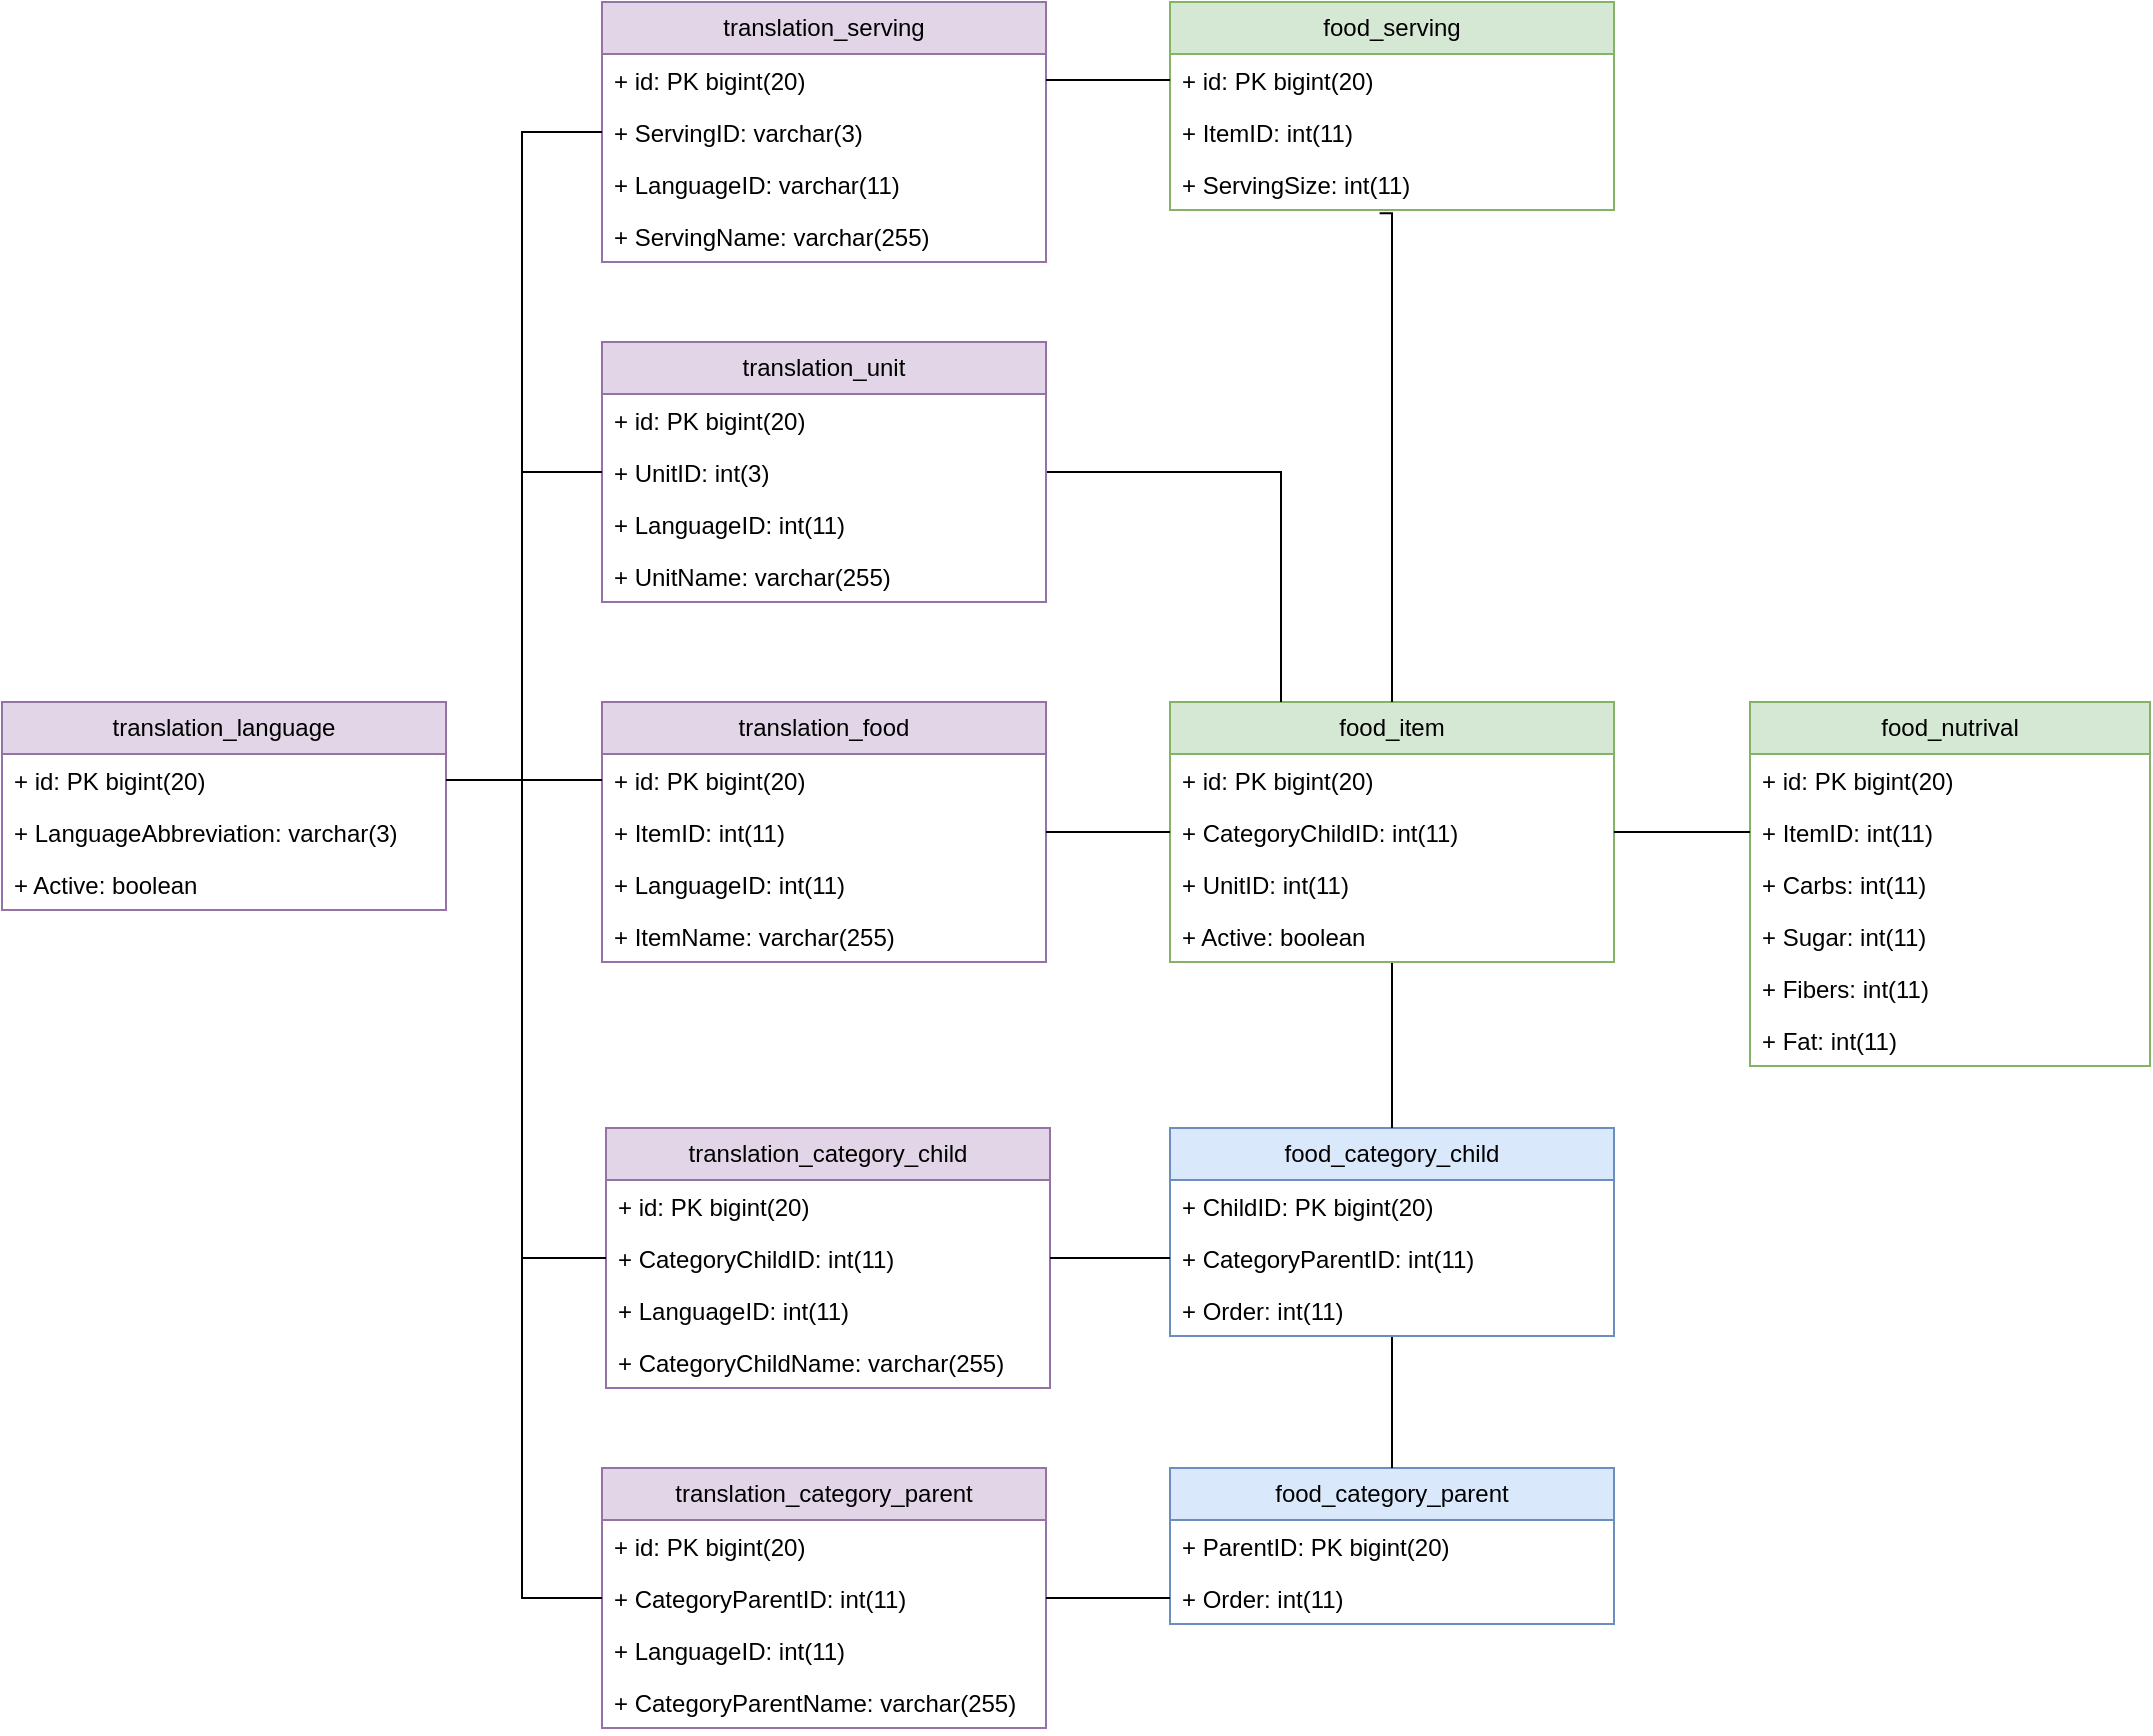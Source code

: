 <mxfile version="24.7.5">
  <diagram name="Seite-1" id="ydWubQW2dDIq5dxoWCUJ">
    <mxGraphModel dx="1114" dy="812" grid="1" gridSize="10" guides="1" tooltips="1" connect="1" arrows="1" fold="1" page="1" pageScale="1" pageWidth="1169" pageHeight="827" math="0" shadow="0">
      <root>
        <mxCell id="0" />
        <mxCell id="1" parent="0" />
        <mxCell id="YgQ5ptbPEw9sLz5xI5RD-92" value="food_category_parent" style="swimlane;fontStyle=0;childLayout=stackLayout;horizontal=1;startSize=26;fillColor=#dae8fc;horizontalStack=0;resizeParent=1;resizeParentMax=0;resizeLast=0;collapsible=1;marginBottom=0;whiteSpace=wrap;html=1;strokeColor=#6c8ebf;" parent="1" vertex="1">
          <mxGeometry x="614" y="773" width="222" height="78" as="geometry" />
        </mxCell>
        <mxCell id="YgQ5ptbPEw9sLz5xI5RD-93" value="+ ParentID: PK bigint(20)" style="text;strokeColor=none;fillColor=none;align=left;verticalAlign=top;spacingLeft=4;spacingRight=4;overflow=hidden;rotatable=0;points=[[0,0.5],[1,0.5]];portConstraint=eastwest;whiteSpace=wrap;html=1;" parent="YgQ5ptbPEw9sLz5xI5RD-92" vertex="1">
          <mxGeometry y="26" width="222" height="26" as="geometry" />
        </mxCell>
        <mxCell id="YgQ5ptbPEw9sLz5xI5RD-94" value="+ Order: int(11)" style="text;strokeColor=none;fillColor=none;align=left;verticalAlign=top;spacingLeft=4;spacingRight=4;overflow=hidden;rotatable=0;points=[[0,0.5],[1,0.5]];portConstraint=eastwest;whiteSpace=wrap;html=1;" parent="YgQ5ptbPEw9sLz5xI5RD-92" vertex="1">
          <mxGeometry y="52" width="222" height="26" as="geometry" />
        </mxCell>
        <mxCell id="YgQ5ptbPEw9sLz5xI5RD-226" style="edgeStyle=orthogonalEdgeStyle;rounded=0;orthogonalLoop=1;jettySize=auto;html=1;entryX=0.5;entryY=0;entryDx=0;entryDy=0;endArrow=none;endFill=0;" parent="1" source="YgQ5ptbPEw9sLz5xI5RD-96" target="YgQ5ptbPEw9sLz5xI5RD-92" edge="1">
          <mxGeometry relative="1" as="geometry" />
        </mxCell>
        <mxCell id="YgQ5ptbPEw9sLz5xI5RD-96" value="food_category_child" style="swimlane;fontStyle=0;childLayout=stackLayout;horizontal=1;startSize=26;fillColor=#dae8fc;horizontalStack=0;resizeParent=1;resizeParentMax=0;resizeLast=0;collapsible=1;marginBottom=0;whiteSpace=wrap;html=1;strokeColor=#6c8ebf;" parent="1" vertex="1">
          <mxGeometry x="614" y="603" width="222" height="104" as="geometry" />
        </mxCell>
        <mxCell id="YgQ5ptbPEw9sLz5xI5RD-97" value="+ ChildID: PK bigint(20)" style="text;strokeColor=none;fillColor=none;align=left;verticalAlign=top;spacingLeft=4;spacingRight=4;overflow=hidden;rotatable=0;points=[[0,0.5],[1,0.5]];portConstraint=eastwest;whiteSpace=wrap;html=1;" parent="YgQ5ptbPEw9sLz5xI5RD-96" vertex="1">
          <mxGeometry y="26" width="222" height="26" as="geometry" />
        </mxCell>
        <mxCell id="YgQ5ptbPEw9sLz5xI5RD-101" value="+ CategoryParentID: int(11)" style="text;strokeColor=none;fillColor=none;align=left;verticalAlign=top;spacingLeft=4;spacingRight=4;overflow=hidden;rotatable=0;points=[[0,0.5],[1,0.5]];portConstraint=eastwest;whiteSpace=wrap;html=1;" parent="YgQ5ptbPEw9sLz5xI5RD-96" vertex="1">
          <mxGeometry y="52" width="222" height="26" as="geometry" />
        </mxCell>
        <mxCell id="YgQ5ptbPEw9sLz5xI5RD-98" value="+ Order: int(11)" style="text;strokeColor=none;fillColor=none;align=left;verticalAlign=top;spacingLeft=4;spacingRight=4;overflow=hidden;rotatable=0;points=[[0,0.5],[1,0.5]];portConstraint=eastwest;whiteSpace=wrap;html=1;" parent="YgQ5ptbPEw9sLz5xI5RD-96" vertex="1">
          <mxGeometry y="78" width="222" height="26" as="geometry" />
        </mxCell>
        <mxCell id="YgQ5ptbPEw9sLz5xI5RD-225" style="edgeStyle=orthogonalEdgeStyle;rounded=0;orthogonalLoop=1;jettySize=auto;html=1;entryX=0.5;entryY=0;entryDx=0;entryDy=0;endArrow=none;endFill=0;" parent="1" source="YgQ5ptbPEw9sLz5xI5RD-105" target="YgQ5ptbPEw9sLz5xI5RD-96" edge="1">
          <mxGeometry relative="1" as="geometry" />
        </mxCell>
        <mxCell id="YgQ5ptbPEw9sLz5xI5RD-105" value="food_item" style="swimlane;fontStyle=0;childLayout=stackLayout;horizontal=1;startSize=26;fillColor=#d5e8d4;horizontalStack=0;resizeParent=1;resizeParentMax=0;resizeLast=0;collapsible=1;marginBottom=0;whiteSpace=wrap;html=1;strokeColor=#82b366;" parent="1" vertex="1">
          <mxGeometry x="614" y="390" width="222" height="130" as="geometry" />
        </mxCell>
        <mxCell id="YgQ5ptbPEw9sLz5xI5RD-106" value="+ id: PK bigint(20)" style="text;strokeColor=none;fillColor=none;align=left;verticalAlign=top;spacingLeft=4;spacingRight=4;overflow=hidden;rotatable=0;points=[[0,0.5],[1,0.5]];portConstraint=eastwest;whiteSpace=wrap;html=1;" parent="YgQ5ptbPEw9sLz5xI5RD-105" vertex="1">
          <mxGeometry y="26" width="222" height="26" as="geometry" />
        </mxCell>
        <mxCell id="YgQ5ptbPEw9sLz5xI5RD-107" value="+ CategoryChildID: int(11)" style="text;strokeColor=none;fillColor=none;align=left;verticalAlign=top;spacingLeft=4;spacingRight=4;overflow=hidden;rotatable=0;points=[[0,0.5],[1,0.5]];portConstraint=eastwest;whiteSpace=wrap;html=1;" parent="YgQ5ptbPEw9sLz5xI5RD-105" vertex="1">
          <mxGeometry y="52" width="222" height="26" as="geometry" />
        </mxCell>
        <mxCell id="YgQ5ptbPEw9sLz5xI5RD-202" value="+ UnitID: int(11)" style="text;strokeColor=none;fillColor=none;align=left;verticalAlign=top;spacingLeft=4;spacingRight=4;overflow=hidden;rotatable=0;points=[[0,0.5],[1,0.5]];portConstraint=eastwest;whiteSpace=wrap;html=1;" parent="YgQ5ptbPEw9sLz5xI5RD-105" vertex="1">
          <mxGeometry y="78" width="222" height="26" as="geometry" />
        </mxCell>
        <mxCell id="YgQ5ptbPEw9sLz5xI5RD-109" value="+ Active: boolean" style="text;strokeColor=none;fillColor=none;align=left;verticalAlign=top;spacingLeft=4;spacingRight=4;overflow=hidden;rotatable=0;points=[[0,0.5],[1,0.5]];portConstraint=eastwest;whiteSpace=wrap;html=1;" parent="YgQ5ptbPEw9sLz5xI5RD-105" vertex="1">
          <mxGeometry y="104" width="222" height="26" as="geometry" />
        </mxCell>
        <mxCell id="YgQ5ptbPEw9sLz5xI5RD-113" value="food_nutrival" style="swimlane;fontStyle=0;childLayout=stackLayout;horizontal=1;startSize=26;fillColor=#d5e8d4;horizontalStack=0;resizeParent=1;resizeParentMax=0;resizeLast=0;collapsible=1;marginBottom=0;whiteSpace=wrap;html=1;strokeColor=#82b366;" parent="1" vertex="1">
          <mxGeometry x="904" y="390" width="200" height="182" as="geometry" />
        </mxCell>
        <mxCell id="YgQ5ptbPEw9sLz5xI5RD-114" value="+ id: PK bigint(20)" style="text;strokeColor=none;fillColor=none;align=left;verticalAlign=top;spacingLeft=4;spacingRight=4;overflow=hidden;rotatable=0;points=[[0,0.5],[1,0.5]];portConstraint=eastwest;whiteSpace=wrap;html=1;" parent="YgQ5ptbPEw9sLz5xI5RD-113" vertex="1">
          <mxGeometry y="26" width="200" height="26" as="geometry" />
        </mxCell>
        <mxCell id="YgQ5ptbPEw9sLz5xI5RD-115" value="+ ItemID: int(11)" style="text;strokeColor=none;fillColor=none;align=left;verticalAlign=top;spacingLeft=4;spacingRight=4;overflow=hidden;rotatable=0;points=[[0,0.5],[1,0.5]];portConstraint=eastwest;whiteSpace=wrap;html=1;" parent="YgQ5ptbPEw9sLz5xI5RD-113" vertex="1">
          <mxGeometry y="52" width="200" height="26" as="geometry" />
        </mxCell>
        <mxCell id="YgQ5ptbPEw9sLz5xI5RD-116" value="+ Carbs: int(11)" style="text;strokeColor=none;fillColor=none;align=left;verticalAlign=top;spacingLeft=4;spacingRight=4;overflow=hidden;rotatable=0;points=[[0,0.5],[1,0.5]];portConstraint=eastwest;whiteSpace=wrap;html=1;" parent="YgQ5ptbPEw9sLz5xI5RD-113" vertex="1">
          <mxGeometry y="78" width="200" height="26" as="geometry" />
        </mxCell>
        <mxCell id="YgQ5ptbPEw9sLz5xI5RD-129" value="+ Sugar: int(11)" style="text;strokeColor=none;fillColor=none;align=left;verticalAlign=top;spacingLeft=4;spacingRight=4;overflow=hidden;rotatable=0;points=[[0,0.5],[1,0.5]];portConstraint=eastwest;whiteSpace=wrap;html=1;" parent="YgQ5ptbPEw9sLz5xI5RD-113" vertex="1">
          <mxGeometry y="104" width="200" height="26" as="geometry" />
        </mxCell>
        <mxCell id="YgQ5ptbPEw9sLz5xI5RD-130" value="+ Fibers: int(11)" style="text;strokeColor=none;fillColor=none;align=left;verticalAlign=top;spacingLeft=4;spacingRight=4;overflow=hidden;rotatable=0;points=[[0,0.5],[1,0.5]];portConstraint=eastwest;whiteSpace=wrap;html=1;" parent="YgQ5ptbPEw9sLz5xI5RD-113" vertex="1">
          <mxGeometry y="130" width="200" height="26" as="geometry" />
        </mxCell>
        <mxCell id="YgQ5ptbPEw9sLz5xI5RD-131" value="+ Fat: int(11)" style="text;strokeColor=none;fillColor=none;align=left;verticalAlign=top;spacingLeft=4;spacingRight=4;overflow=hidden;rotatable=0;points=[[0,0.5],[1,0.5]];portConstraint=eastwest;whiteSpace=wrap;html=1;" parent="YgQ5ptbPEw9sLz5xI5RD-113" vertex="1">
          <mxGeometry y="156" width="200" height="26" as="geometry" />
        </mxCell>
        <mxCell id="YgQ5ptbPEw9sLz5xI5RD-220" style="edgeStyle=orthogonalEdgeStyle;rounded=0;orthogonalLoop=1;jettySize=auto;html=1;entryX=0.5;entryY=0;entryDx=0;entryDy=0;endArrow=none;endFill=0;exitX=0.472;exitY=1.061;exitDx=0;exitDy=0;exitPerimeter=0;" parent="1" source="YgQ5ptbPEw9sLz5xI5RD-146" target="YgQ5ptbPEw9sLz5xI5RD-105" edge="1">
          <mxGeometry relative="1" as="geometry">
            <mxPoint x="725" y="314.0" as="sourcePoint" />
            <Array as="points">
              <mxPoint x="725" y="146" />
            </Array>
          </mxGeometry>
        </mxCell>
        <mxCell id="YgQ5ptbPEw9sLz5xI5RD-134" value="food_serving" style="swimlane;fontStyle=0;childLayout=stackLayout;horizontal=1;startSize=26;fillColor=#d5e8d4;horizontalStack=0;resizeParent=1;resizeParentMax=0;resizeLast=0;collapsible=1;marginBottom=0;whiteSpace=wrap;html=1;strokeColor=#82b366;" parent="1" vertex="1">
          <mxGeometry x="614" y="40" width="222" height="104" as="geometry" />
        </mxCell>
        <mxCell id="YgQ5ptbPEw9sLz5xI5RD-135" value="+ id: PK bigint(20)" style="text;strokeColor=none;fillColor=none;align=left;verticalAlign=top;spacingLeft=4;spacingRight=4;overflow=hidden;rotatable=0;points=[[0,0.5],[1,0.5]];portConstraint=eastwest;whiteSpace=wrap;html=1;" parent="YgQ5ptbPEw9sLz5xI5RD-134" vertex="1">
          <mxGeometry y="26" width="222" height="26" as="geometry" />
        </mxCell>
        <mxCell id="YgQ5ptbPEw9sLz5xI5RD-241" value="+ ItemID: int(11)" style="text;strokeColor=none;fillColor=none;align=left;verticalAlign=top;spacingLeft=4;spacingRight=4;overflow=hidden;rotatable=0;points=[[0,0.5],[1,0.5]];portConstraint=eastwest;whiteSpace=wrap;html=1;" parent="YgQ5ptbPEw9sLz5xI5RD-134" vertex="1">
          <mxGeometry y="52" width="222" height="26" as="geometry" />
        </mxCell>
        <mxCell id="YgQ5ptbPEw9sLz5xI5RD-146" value="+ ServingSize: int(11)" style="text;strokeColor=none;fillColor=none;align=left;verticalAlign=top;spacingLeft=4;spacingRight=4;overflow=hidden;rotatable=0;points=[[0,0.5],[1,0.5]];portConstraint=eastwest;whiteSpace=wrap;html=1;" parent="YgQ5ptbPEw9sLz5xI5RD-134" vertex="1">
          <mxGeometry y="78" width="222" height="26" as="geometry" />
        </mxCell>
        <mxCell id="YgQ5ptbPEw9sLz5xI5RD-140" value="translation_serving" style="swimlane;fontStyle=0;childLayout=stackLayout;horizontal=1;startSize=26;fillColor=#e1d5e7;horizontalStack=0;resizeParent=1;resizeParentMax=0;resizeLast=0;collapsible=1;marginBottom=0;whiteSpace=wrap;html=1;strokeColor=#9673a6;" parent="1" vertex="1">
          <mxGeometry x="330" y="40" width="222" height="130" as="geometry" />
        </mxCell>
        <mxCell id="YgQ5ptbPEw9sLz5xI5RD-141" value="+ id: PK bigint(20)" style="text;strokeColor=none;fillColor=none;align=left;verticalAlign=top;spacingLeft=4;spacingRight=4;overflow=hidden;rotatable=0;points=[[0,0.5],[1,0.5]];portConstraint=eastwest;whiteSpace=wrap;html=1;" parent="YgQ5ptbPEw9sLz5xI5RD-140" vertex="1">
          <mxGeometry y="26" width="222" height="26" as="geometry" />
        </mxCell>
        <mxCell id="YgQ5ptbPEw9sLz5xI5RD-189" value="+ ServingID: varchar(3)" style="text;strokeColor=none;fillColor=none;align=left;verticalAlign=top;spacingLeft=4;spacingRight=4;overflow=hidden;rotatable=0;points=[[0,0.5],[1,0.5]];portConstraint=eastwest;whiteSpace=wrap;html=1;" parent="YgQ5ptbPEw9sLz5xI5RD-140" vertex="1">
          <mxGeometry y="52" width="222" height="26" as="geometry" />
        </mxCell>
        <mxCell id="YgQ5ptbPEw9sLz5xI5RD-145" value="+ LanguageID: varchar(11)" style="text;strokeColor=none;fillColor=none;align=left;verticalAlign=top;spacingLeft=4;spacingRight=4;overflow=hidden;rotatable=0;points=[[0,0.5],[1,0.5]];portConstraint=eastwest;whiteSpace=wrap;html=1;" parent="YgQ5ptbPEw9sLz5xI5RD-140" vertex="1">
          <mxGeometry y="78" width="222" height="26" as="geometry" />
        </mxCell>
        <mxCell id="YgQ5ptbPEw9sLz5xI5RD-143" value="+ ServingName: varchar(255)" style="text;strokeColor=none;fillColor=none;align=left;verticalAlign=top;spacingLeft=4;spacingRight=4;overflow=hidden;rotatable=0;points=[[0,0.5],[1,0.5]];portConstraint=eastwest;whiteSpace=wrap;html=1;" parent="YgQ5ptbPEw9sLz5xI5RD-140" vertex="1">
          <mxGeometry y="104" width="222" height="26" as="geometry" />
        </mxCell>
        <mxCell id="YgQ5ptbPEw9sLz5xI5RD-157" value="translation_food" style="swimlane;fontStyle=0;childLayout=stackLayout;horizontal=1;startSize=26;fillColor=#e1d5e7;horizontalStack=0;resizeParent=1;resizeParentMax=0;resizeLast=0;collapsible=1;marginBottom=0;whiteSpace=wrap;html=1;strokeColor=#9673a6;" parent="1" vertex="1">
          <mxGeometry x="330" y="390" width="222" height="130" as="geometry" />
        </mxCell>
        <mxCell id="YgQ5ptbPEw9sLz5xI5RD-158" value="+ id: PK bigint(20)" style="text;strokeColor=none;fillColor=none;align=left;verticalAlign=top;spacingLeft=4;spacingRight=4;overflow=hidden;rotatable=0;points=[[0,0.5],[1,0.5]];portConstraint=eastwest;whiteSpace=wrap;html=1;" parent="YgQ5ptbPEw9sLz5xI5RD-157" vertex="1">
          <mxGeometry y="26" width="222" height="26" as="geometry" />
        </mxCell>
        <mxCell id="YgQ5ptbPEw9sLz5xI5RD-167" value="+ ItemID: int(11)" style="text;strokeColor=none;fillColor=none;align=left;verticalAlign=top;spacingLeft=4;spacingRight=4;overflow=hidden;rotatable=0;points=[[0,0.5],[1,0.5]];portConstraint=eastwest;whiteSpace=wrap;html=1;" parent="YgQ5ptbPEw9sLz5xI5RD-157" vertex="1">
          <mxGeometry y="52" width="222" height="26" as="geometry" />
        </mxCell>
        <mxCell id="YgQ5ptbPEw9sLz5xI5RD-159" value="+ LanguageID: int(11)" style="text;strokeColor=none;fillColor=none;align=left;verticalAlign=top;spacingLeft=4;spacingRight=4;overflow=hidden;rotatable=0;points=[[0,0.5],[1,0.5]];portConstraint=eastwest;whiteSpace=wrap;html=1;" parent="YgQ5ptbPEw9sLz5xI5RD-157" vertex="1">
          <mxGeometry y="78" width="222" height="26" as="geometry" />
        </mxCell>
        <mxCell id="YgQ5ptbPEw9sLz5xI5RD-160" value="+ ItemName: varchar(255)" style="text;strokeColor=none;fillColor=none;align=left;verticalAlign=top;spacingLeft=4;spacingRight=4;overflow=hidden;rotatable=0;points=[[0,0.5],[1,0.5]];portConstraint=eastwest;whiteSpace=wrap;html=1;" parent="YgQ5ptbPEw9sLz5xI5RD-157" vertex="1">
          <mxGeometry y="104" width="222" height="26" as="geometry" />
        </mxCell>
        <mxCell id="YgQ5ptbPEw9sLz5xI5RD-169" value="translation_category_child" style="swimlane;fontStyle=0;childLayout=stackLayout;horizontal=1;startSize=26;fillColor=#e1d5e7;horizontalStack=0;resizeParent=1;resizeParentMax=0;resizeLast=0;collapsible=1;marginBottom=0;whiteSpace=wrap;html=1;strokeColor=#9673a6;" parent="1" vertex="1">
          <mxGeometry x="332" y="603" width="222" height="130" as="geometry" />
        </mxCell>
        <mxCell id="YgQ5ptbPEw9sLz5xI5RD-170" value="+ id: PK bigint(20)" style="text;strokeColor=none;fillColor=none;align=left;verticalAlign=top;spacingLeft=4;spacingRight=4;overflow=hidden;rotatable=0;points=[[0,0.5],[1,0.5]];portConstraint=eastwest;whiteSpace=wrap;html=1;" parent="YgQ5ptbPEw9sLz5xI5RD-169" vertex="1">
          <mxGeometry y="26" width="222" height="26" as="geometry" />
        </mxCell>
        <mxCell id="YgQ5ptbPEw9sLz5xI5RD-171" value="+ CategoryChildID: int(11)" style="text;strokeColor=none;fillColor=none;align=left;verticalAlign=top;spacingLeft=4;spacingRight=4;overflow=hidden;rotatable=0;points=[[0,0.5],[1,0.5]];portConstraint=eastwest;whiteSpace=wrap;html=1;" parent="YgQ5ptbPEw9sLz5xI5RD-169" vertex="1">
          <mxGeometry y="52" width="222" height="26" as="geometry" />
        </mxCell>
        <mxCell id="YgQ5ptbPEw9sLz5xI5RD-172" value="+ LanguageID: int(11)" style="text;strokeColor=none;fillColor=none;align=left;verticalAlign=top;spacingLeft=4;spacingRight=4;overflow=hidden;rotatable=0;points=[[0,0.5],[1,0.5]];portConstraint=eastwest;whiteSpace=wrap;html=1;" parent="YgQ5ptbPEw9sLz5xI5RD-169" vertex="1">
          <mxGeometry y="78" width="222" height="26" as="geometry" />
        </mxCell>
        <mxCell id="YgQ5ptbPEw9sLz5xI5RD-173" value="+ CategoryChildName: varchar(255)" style="text;strokeColor=none;fillColor=none;align=left;verticalAlign=top;spacingLeft=4;spacingRight=4;overflow=hidden;rotatable=0;points=[[0,0.5],[1,0.5]];portConstraint=eastwest;whiteSpace=wrap;html=1;" parent="YgQ5ptbPEw9sLz5xI5RD-169" vertex="1">
          <mxGeometry y="104" width="222" height="26" as="geometry" />
        </mxCell>
        <mxCell id="YgQ5ptbPEw9sLz5xI5RD-177" value="translation_category_parent" style="swimlane;fontStyle=0;childLayout=stackLayout;horizontal=1;startSize=26;fillColor=#e1d5e7;horizontalStack=0;resizeParent=1;resizeParentMax=0;resizeLast=0;collapsible=1;marginBottom=0;whiteSpace=wrap;html=1;strokeColor=#9673a6;" parent="1" vertex="1">
          <mxGeometry x="330" y="773" width="222" height="130" as="geometry" />
        </mxCell>
        <mxCell id="YgQ5ptbPEw9sLz5xI5RD-178" value="+ id: PK bigint(20)" style="text;strokeColor=none;fillColor=none;align=left;verticalAlign=top;spacingLeft=4;spacingRight=4;overflow=hidden;rotatable=0;points=[[0,0.5],[1,0.5]];portConstraint=eastwest;whiteSpace=wrap;html=1;" parent="YgQ5ptbPEw9sLz5xI5RD-177" vertex="1">
          <mxGeometry y="26" width="222" height="26" as="geometry" />
        </mxCell>
        <mxCell id="YgQ5ptbPEw9sLz5xI5RD-179" value="+ CategoryParentID: int(11)" style="text;strokeColor=none;fillColor=none;align=left;verticalAlign=top;spacingLeft=4;spacingRight=4;overflow=hidden;rotatable=0;points=[[0,0.5],[1,0.5]];portConstraint=eastwest;whiteSpace=wrap;html=1;" parent="YgQ5ptbPEw9sLz5xI5RD-177" vertex="1">
          <mxGeometry y="52" width="222" height="26" as="geometry" />
        </mxCell>
        <mxCell id="YgQ5ptbPEw9sLz5xI5RD-180" value="+ LanguageID: int(11)" style="text;strokeColor=none;fillColor=none;align=left;verticalAlign=top;spacingLeft=4;spacingRight=4;overflow=hidden;rotatable=0;points=[[0,0.5],[1,0.5]];portConstraint=eastwest;whiteSpace=wrap;html=1;" parent="YgQ5ptbPEw9sLz5xI5RD-177" vertex="1">
          <mxGeometry y="78" width="222" height="26" as="geometry" />
        </mxCell>
        <mxCell id="YgQ5ptbPEw9sLz5xI5RD-181" value="+ CategoryParentName: varchar(255)" style="text;strokeColor=none;fillColor=none;align=left;verticalAlign=top;spacingLeft=4;spacingRight=4;overflow=hidden;rotatable=0;points=[[0,0.5],[1,0.5]];portConstraint=eastwest;whiteSpace=wrap;html=1;" parent="YgQ5ptbPEw9sLz5xI5RD-177" vertex="1">
          <mxGeometry y="104" width="222" height="26" as="geometry" />
        </mxCell>
        <mxCell id="YgQ5ptbPEw9sLz5xI5RD-230" style="edgeStyle=orthogonalEdgeStyle;rounded=0;orthogonalLoop=1;jettySize=auto;html=1;entryX=0.25;entryY=0;entryDx=0;entryDy=0;exitX=1;exitY=0.5;exitDx=0;exitDy=0;endArrow=none;endFill=0;" parent="1" source="YgQ5ptbPEw9sLz5xI5RD-197" target="YgQ5ptbPEw9sLz5xI5RD-105" edge="1">
          <mxGeometry relative="1" as="geometry" />
        </mxCell>
        <mxCell id="YgQ5ptbPEw9sLz5xI5RD-192" value="translation_unit" style="swimlane;fontStyle=0;childLayout=stackLayout;horizontal=1;startSize=26;fillColor=#e1d5e7;horizontalStack=0;resizeParent=1;resizeParentMax=0;resizeLast=0;collapsible=1;marginBottom=0;whiteSpace=wrap;html=1;strokeColor=#9673a6;" parent="1" vertex="1">
          <mxGeometry x="330" y="210" width="222" height="130" as="geometry" />
        </mxCell>
        <mxCell id="YgQ5ptbPEw9sLz5xI5RD-193" value="+ id: PK bigint(20)" style="text;strokeColor=none;fillColor=none;align=left;verticalAlign=top;spacingLeft=4;spacingRight=4;overflow=hidden;rotatable=0;points=[[0,0.5],[1,0.5]];portConstraint=eastwest;whiteSpace=wrap;html=1;" parent="YgQ5ptbPEw9sLz5xI5RD-192" vertex="1">
          <mxGeometry y="26" width="222" height="26" as="geometry" />
        </mxCell>
        <mxCell id="YgQ5ptbPEw9sLz5xI5RD-197" value="+ UnitID: int(3)" style="text;strokeColor=none;fillColor=none;align=left;verticalAlign=top;spacingLeft=4;spacingRight=4;overflow=hidden;rotatable=0;points=[[0,0.5],[1,0.5]];portConstraint=eastwest;whiteSpace=wrap;html=1;" parent="YgQ5ptbPEw9sLz5xI5RD-192" vertex="1">
          <mxGeometry y="52" width="222" height="26" as="geometry" />
        </mxCell>
        <mxCell id="YgQ5ptbPEw9sLz5xI5RD-195" value="+ LanguageID: int(11)" style="text;strokeColor=none;fillColor=none;align=left;verticalAlign=top;spacingLeft=4;spacingRight=4;overflow=hidden;rotatable=0;points=[[0,0.5],[1,0.5]];portConstraint=eastwest;whiteSpace=wrap;html=1;" parent="YgQ5ptbPEw9sLz5xI5RD-192" vertex="1">
          <mxGeometry y="78" width="222" height="26" as="geometry" />
        </mxCell>
        <mxCell id="YgQ5ptbPEw9sLz5xI5RD-196" value="+ UnitName: varchar(255)" style="text;strokeColor=none;fillColor=none;align=left;verticalAlign=top;spacingLeft=4;spacingRight=4;overflow=hidden;rotatable=0;points=[[0,0.5],[1,0.5]];portConstraint=eastwest;whiteSpace=wrap;html=1;" parent="YgQ5ptbPEw9sLz5xI5RD-192" vertex="1">
          <mxGeometry y="104" width="222" height="26" as="geometry" />
        </mxCell>
        <mxCell id="YgQ5ptbPEw9sLz5xI5RD-218" style="edgeStyle=orthogonalEdgeStyle;rounded=0;orthogonalLoop=1;jettySize=auto;html=1;entryX=0;entryY=0.5;entryDx=0;entryDy=0;endArrow=none;endFill=0;" parent="1" source="YgQ5ptbPEw9sLz5xI5RD-167" target="YgQ5ptbPEw9sLz5xI5RD-107" edge="1">
          <mxGeometry relative="1" as="geometry" />
        </mxCell>
        <mxCell id="YgQ5ptbPEw9sLz5xI5RD-221" style="edgeStyle=orthogonalEdgeStyle;rounded=0;orthogonalLoop=1;jettySize=auto;html=1;entryX=1;entryY=0.5;entryDx=0;entryDy=0;endArrow=none;endFill=0;" parent="1" source="YgQ5ptbPEw9sLz5xI5RD-135" target="YgQ5ptbPEw9sLz5xI5RD-141" edge="1">
          <mxGeometry relative="1" as="geometry" />
        </mxCell>
        <mxCell id="YgQ5ptbPEw9sLz5xI5RD-224" style="edgeStyle=orthogonalEdgeStyle;rounded=0;orthogonalLoop=1;jettySize=auto;html=1;entryX=1;entryY=0.5;entryDx=0;entryDy=0;endArrow=none;endFill=0;" parent="1" source="YgQ5ptbPEw9sLz5xI5RD-115" target="YgQ5ptbPEw9sLz5xI5RD-107" edge="1">
          <mxGeometry relative="1" as="geometry" />
        </mxCell>
        <mxCell id="YgQ5ptbPEw9sLz5xI5RD-227" style="edgeStyle=orthogonalEdgeStyle;rounded=0;orthogonalLoop=1;jettySize=auto;html=1;entryX=1;entryY=0.5;entryDx=0;entryDy=0;endArrow=none;endFill=0;" parent="1" source="YgQ5ptbPEw9sLz5xI5RD-101" target="YgQ5ptbPEw9sLz5xI5RD-171" edge="1">
          <mxGeometry relative="1" as="geometry" />
        </mxCell>
        <mxCell id="YgQ5ptbPEw9sLz5xI5RD-228" style="edgeStyle=orthogonalEdgeStyle;rounded=0;orthogonalLoop=1;jettySize=auto;html=1;entryX=1;entryY=0.5;entryDx=0;entryDy=0;endArrow=none;endFill=0;" parent="1" source="YgQ5ptbPEw9sLz5xI5RD-94" target="YgQ5ptbPEw9sLz5xI5RD-179" edge="1">
          <mxGeometry relative="1" as="geometry" />
        </mxCell>
        <mxCell id="YgQ5ptbPEw9sLz5xI5RD-231" value="translation_language" style="swimlane;fontStyle=0;childLayout=stackLayout;horizontal=1;startSize=26;fillColor=#e1d5e7;horizontalStack=0;resizeParent=1;resizeParentMax=0;resizeLast=0;collapsible=1;marginBottom=0;whiteSpace=wrap;html=1;strokeColor=#9673a6;" parent="1" vertex="1">
          <mxGeometry x="30" y="390" width="222" height="104" as="geometry" />
        </mxCell>
        <mxCell id="YgQ5ptbPEw9sLz5xI5RD-232" value="+ id: PK bigint(20)" style="text;strokeColor=none;fillColor=none;align=left;verticalAlign=top;spacingLeft=4;spacingRight=4;overflow=hidden;rotatable=0;points=[[0,0.5],[1,0.5]];portConstraint=eastwest;whiteSpace=wrap;html=1;" parent="YgQ5ptbPEw9sLz5xI5RD-231" vertex="1">
          <mxGeometry y="26" width="222" height="26" as="geometry" />
        </mxCell>
        <mxCell id="YgQ5ptbPEw9sLz5xI5RD-234" value="+ LanguageAbbreviation: varchar(3)" style="text;strokeColor=none;fillColor=none;align=left;verticalAlign=top;spacingLeft=4;spacingRight=4;overflow=hidden;rotatable=0;points=[[0,0.5],[1,0.5]];portConstraint=eastwest;whiteSpace=wrap;html=1;" parent="YgQ5ptbPEw9sLz5xI5RD-231" vertex="1">
          <mxGeometry y="52" width="222" height="26" as="geometry" />
        </mxCell>
        <mxCell id="TtbulSjLDGqjiXjrDQOC-1" value="+ Active: boolean" style="text;strokeColor=none;fillColor=none;align=left;verticalAlign=top;spacingLeft=4;spacingRight=4;overflow=hidden;rotatable=0;points=[[0,0.5],[1,0.5]];portConstraint=eastwest;whiteSpace=wrap;html=1;" vertex="1" parent="YgQ5ptbPEw9sLz5xI5RD-231">
          <mxGeometry y="78" width="222" height="26" as="geometry" />
        </mxCell>
        <mxCell id="YgQ5ptbPEw9sLz5xI5RD-236" style="edgeStyle=orthogonalEdgeStyle;rounded=0;orthogonalLoop=1;jettySize=auto;html=1;entryX=1;entryY=0.5;entryDx=0;entryDy=0;endArrow=none;endFill=0;" parent="1" source="YgQ5ptbPEw9sLz5xI5RD-158" target="YgQ5ptbPEw9sLz5xI5RD-232" edge="1">
          <mxGeometry relative="1" as="geometry" />
        </mxCell>
        <mxCell id="YgQ5ptbPEw9sLz5xI5RD-237" style="edgeStyle=orthogonalEdgeStyle;rounded=0;orthogonalLoop=1;jettySize=auto;html=1;entryX=1;entryY=0.5;entryDx=0;entryDy=0;endArrow=none;endFill=0;" parent="1" source="YgQ5ptbPEw9sLz5xI5RD-189" target="YgQ5ptbPEw9sLz5xI5RD-232" edge="1">
          <mxGeometry relative="1" as="geometry">
            <Array as="points">
              <mxPoint x="290" y="105" />
              <mxPoint x="290" y="429" />
            </Array>
          </mxGeometry>
        </mxCell>
        <mxCell id="YgQ5ptbPEw9sLz5xI5RD-238" style="edgeStyle=orthogonalEdgeStyle;rounded=0;orthogonalLoop=1;jettySize=auto;html=1;entryX=1;entryY=0.5;entryDx=0;entryDy=0;endArrow=none;endFill=0;" parent="1" source="YgQ5ptbPEw9sLz5xI5RD-197" target="YgQ5ptbPEw9sLz5xI5RD-232" edge="1">
          <mxGeometry relative="1" as="geometry">
            <Array as="points">
              <mxPoint x="290" y="275" />
              <mxPoint x="290" y="429" />
            </Array>
          </mxGeometry>
        </mxCell>
        <mxCell id="YgQ5ptbPEw9sLz5xI5RD-239" style="edgeStyle=orthogonalEdgeStyle;rounded=0;orthogonalLoop=1;jettySize=auto;html=1;entryX=1;entryY=0.5;entryDx=0;entryDy=0;endArrow=none;endFill=0;" parent="1" source="YgQ5ptbPEw9sLz5xI5RD-171" target="YgQ5ptbPEw9sLz5xI5RD-232" edge="1">
          <mxGeometry relative="1" as="geometry">
            <Array as="points">
              <mxPoint x="290" y="668" />
              <mxPoint x="290" y="429" />
            </Array>
          </mxGeometry>
        </mxCell>
        <mxCell id="YgQ5ptbPEw9sLz5xI5RD-240" style="edgeStyle=orthogonalEdgeStyle;rounded=0;orthogonalLoop=1;jettySize=auto;html=1;entryX=1;entryY=0.5;entryDx=0;entryDy=0;endArrow=none;endFill=0;" parent="1" source="YgQ5ptbPEw9sLz5xI5RD-179" target="YgQ5ptbPEw9sLz5xI5RD-232" edge="1">
          <mxGeometry relative="1" as="geometry">
            <Array as="points">
              <mxPoint x="290" y="838" />
              <mxPoint x="290" y="429" />
            </Array>
          </mxGeometry>
        </mxCell>
      </root>
    </mxGraphModel>
  </diagram>
</mxfile>
